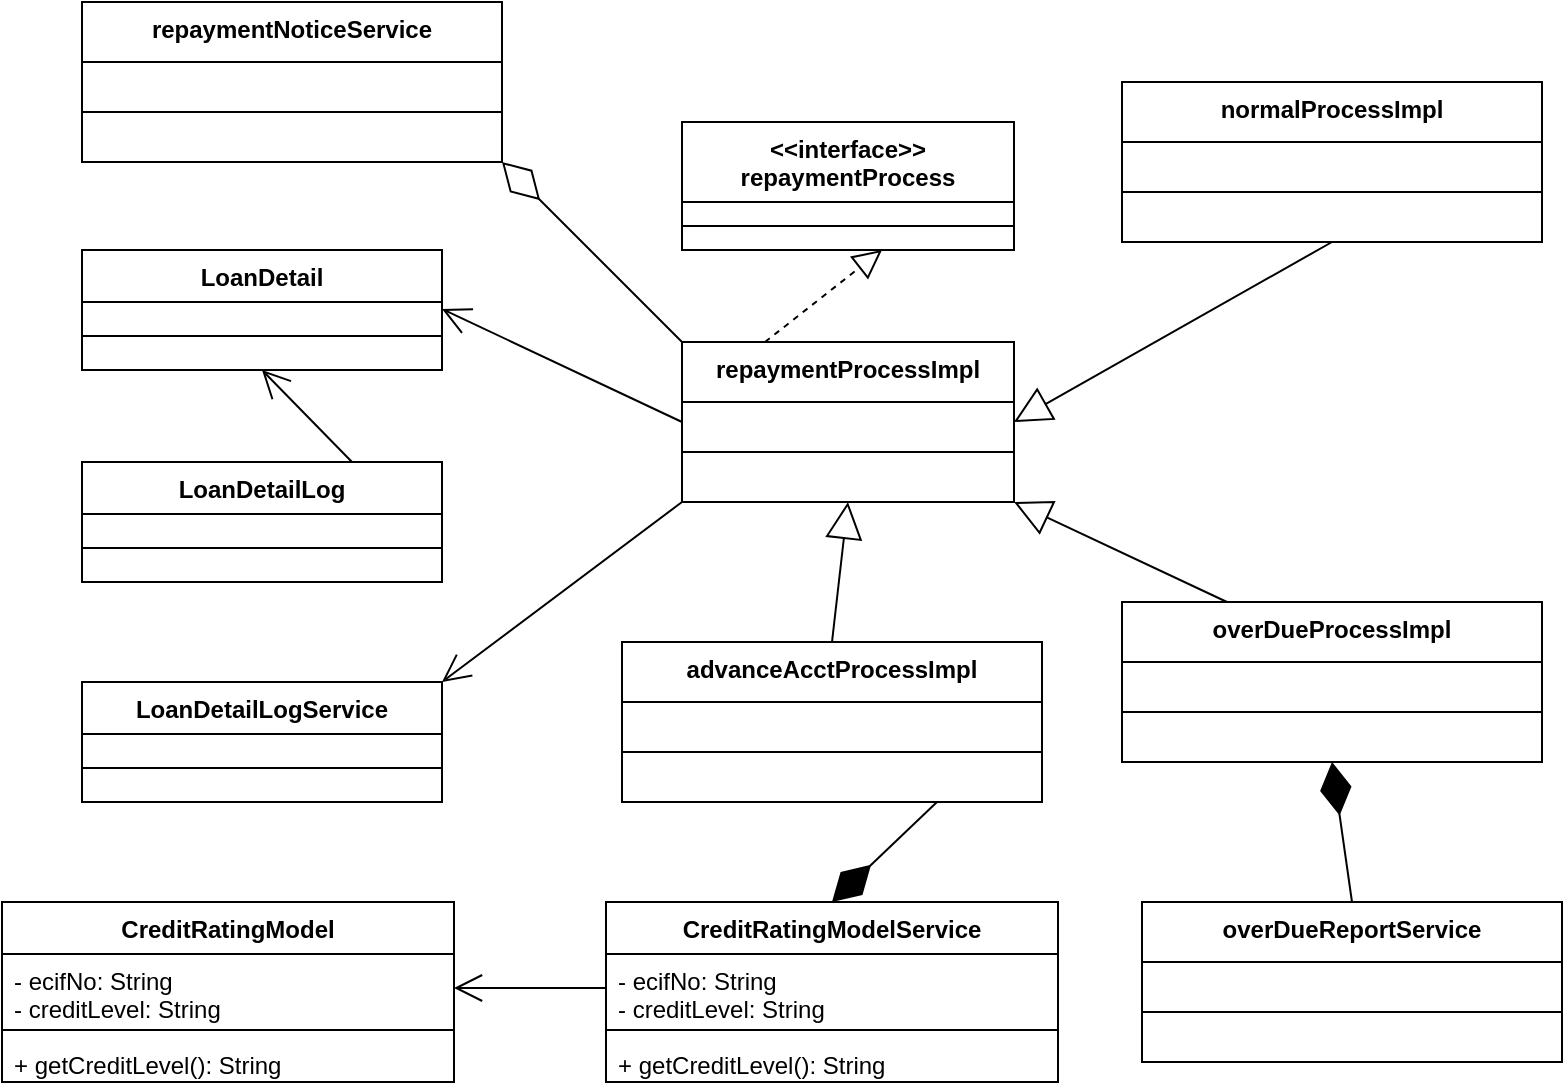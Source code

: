 <mxfile version="21.6.5" type="github">
  <diagram name="第 1 页" id="CDCMT0ahfo753EKsKTET">
    <mxGraphModel dx="1166" dy="775" grid="1" gridSize="10" guides="1" tooltips="1" connect="1" arrows="1" fold="1" page="1" pageScale="1" pageWidth="827" pageHeight="1169" math="0" shadow="0">
      <root>
        <mxCell id="0" />
        <mxCell id="1" parent="0" />
        <mxCell id="2g9RaxQC3ZCIkoyudbFY-1" value="LoanDetail" style="swimlane;fontStyle=1;align=center;verticalAlign=top;childLayout=stackLayout;horizontal=1;startSize=26;horizontalStack=0;resizeParent=1;resizeParentMax=0;resizeLast=0;collapsible=1;marginBottom=0;whiteSpace=wrap;html=1;" vertex="1" parent="1">
          <mxGeometry x="70" y="284" width="180" height="60" as="geometry" />
        </mxCell>
        <mxCell id="2g9RaxQC3ZCIkoyudbFY-3" value="" style="line;strokeWidth=1;fillColor=none;align=left;verticalAlign=middle;spacingTop=-1;spacingLeft=3;spacingRight=3;rotatable=0;labelPosition=right;points=[];portConstraint=eastwest;strokeColor=inherit;" vertex="1" parent="2g9RaxQC3ZCIkoyudbFY-1">
          <mxGeometry y="26" width="180" height="34" as="geometry" />
        </mxCell>
        <mxCell id="2g9RaxQC3ZCIkoyudbFY-5" value="LoanDetailLog" style="swimlane;fontStyle=1;align=center;verticalAlign=top;childLayout=stackLayout;horizontal=1;startSize=26;horizontalStack=0;resizeParent=1;resizeParentMax=0;resizeLast=0;collapsible=1;marginBottom=0;whiteSpace=wrap;html=1;" vertex="1" parent="1">
          <mxGeometry x="70" y="390" width="180" height="60" as="geometry" />
        </mxCell>
        <mxCell id="2g9RaxQC3ZCIkoyudbFY-6" value="" style="line;strokeWidth=1;fillColor=none;align=left;verticalAlign=middle;spacingTop=-1;spacingLeft=3;spacingRight=3;rotatable=0;labelPosition=right;points=[];portConstraint=eastwest;strokeColor=inherit;" vertex="1" parent="2g9RaxQC3ZCIkoyudbFY-5">
          <mxGeometry y="26" width="180" height="34" as="geometry" />
        </mxCell>
        <mxCell id="2g9RaxQC3ZCIkoyudbFY-7" value="LoanDetailLogService" style="swimlane;fontStyle=1;align=center;verticalAlign=top;childLayout=stackLayout;horizontal=1;startSize=26;horizontalStack=0;resizeParent=1;resizeParentMax=0;resizeLast=0;collapsible=1;marginBottom=0;whiteSpace=wrap;html=1;" vertex="1" parent="1">
          <mxGeometry x="70" y="500" width="180" height="60" as="geometry" />
        </mxCell>
        <mxCell id="2g9RaxQC3ZCIkoyudbFY-8" value="" style="line;strokeWidth=1;fillColor=none;align=left;verticalAlign=middle;spacingTop=-1;spacingLeft=3;spacingRight=3;rotatable=0;labelPosition=right;points=[];portConstraint=eastwest;strokeColor=inherit;" vertex="1" parent="2g9RaxQC3ZCIkoyudbFY-7">
          <mxGeometry y="26" width="180" height="34" as="geometry" />
        </mxCell>
        <mxCell id="2g9RaxQC3ZCIkoyudbFY-9" value="&amp;lt;&amp;lt;interface&amp;gt;&amp;gt;&lt;br&gt;repaymentProcess" style="swimlane;fontStyle=1;align=center;verticalAlign=top;childLayout=stackLayout;horizontal=1;startSize=40;horizontalStack=0;resizeParent=1;resizeParentMax=0;resizeLast=0;collapsible=1;marginBottom=0;whiteSpace=wrap;html=1;" vertex="1" parent="1">
          <mxGeometry x="370" y="220" width="166" height="64" as="geometry" />
        </mxCell>
        <mxCell id="2g9RaxQC3ZCIkoyudbFY-10" value="" style="line;strokeWidth=1;fillColor=none;align=left;verticalAlign=middle;spacingTop=-1;spacingLeft=3;spacingRight=3;rotatable=0;labelPosition=right;points=[];portConstraint=eastwest;strokeColor=inherit;" vertex="1" parent="2g9RaxQC3ZCIkoyudbFY-9">
          <mxGeometry y="40" width="166" height="24" as="geometry" />
        </mxCell>
        <mxCell id="2g9RaxQC3ZCIkoyudbFY-11" value="repaymentProcessImpl" style="swimlane;fontStyle=1;align=center;verticalAlign=top;childLayout=stackLayout;horizontal=1;startSize=30;horizontalStack=0;resizeParent=1;resizeParentMax=0;resizeLast=0;collapsible=1;marginBottom=0;whiteSpace=wrap;html=1;" vertex="1" parent="1">
          <mxGeometry x="370" y="330" width="166" height="80" as="geometry" />
        </mxCell>
        <mxCell id="2g9RaxQC3ZCIkoyudbFY-12" value="" style="line;strokeWidth=1;fillColor=none;align=left;verticalAlign=middle;spacingTop=-1;spacingLeft=3;spacingRight=3;rotatable=0;labelPosition=right;points=[];portConstraint=eastwest;strokeColor=inherit;" vertex="1" parent="2g9RaxQC3ZCIkoyudbFY-11">
          <mxGeometry y="30" width="166" height="50" as="geometry" />
        </mxCell>
        <mxCell id="2g9RaxQC3ZCIkoyudbFY-30" value="" style="endArrow=block;dashed=1;endFill=0;endSize=12;html=1;rounded=0;exitX=0.25;exitY=0;exitDx=0;exitDy=0;entryX=0.5;entryY=1;entryDx=0;entryDy=0;" edge="1" parent="2g9RaxQC3ZCIkoyudbFY-11" source="2g9RaxQC3ZCIkoyudbFY-11">
          <mxGeometry width="160" relative="1" as="geometry">
            <mxPoint x="-12" y="80" as="sourcePoint" />
            <mxPoint x="100" y="-46" as="targetPoint" />
          </mxGeometry>
        </mxCell>
        <mxCell id="2g9RaxQC3ZCIkoyudbFY-16" value="overDueProcessImpl" style="swimlane;fontStyle=1;align=center;verticalAlign=top;childLayout=stackLayout;horizontal=1;startSize=30;horizontalStack=0;resizeParent=1;resizeParentMax=0;resizeLast=0;collapsible=1;marginBottom=0;whiteSpace=wrap;html=1;" vertex="1" parent="1">
          <mxGeometry x="590" y="460" width="210" height="80" as="geometry" />
        </mxCell>
        <mxCell id="2g9RaxQC3ZCIkoyudbFY-17" value="" style="line;strokeWidth=1;fillColor=none;align=left;verticalAlign=middle;spacingTop=-1;spacingLeft=3;spacingRight=3;rotatable=0;labelPosition=right;points=[];portConstraint=eastwest;strokeColor=inherit;" vertex="1" parent="2g9RaxQC3ZCIkoyudbFY-16">
          <mxGeometry y="30" width="210" height="50" as="geometry" />
        </mxCell>
        <mxCell id="2g9RaxQC3ZCIkoyudbFY-18" value="normalProcessImpl" style="swimlane;fontStyle=1;align=center;verticalAlign=top;childLayout=stackLayout;horizontal=1;startSize=30;horizontalStack=0;resizeParent=1;resizeParentMax=0;resizeLast=0;collapsible=1;marginBottom=0;whiteSpace=wrap;html=1;" vertex="1" parent="1">
          <mxGeometry x="590" y="200" width="210" height="80" as="geometry" />
        </mxCell>
        <mxCell id="2g9RaxQC3ZCIkoyudbFY-19" value="" style="line;strokeWidth=1;fillColor=none;align=left;verticalAlign=middle;spacingTop=-1;spacingLeft=3;spacingRight=3;rotatable=0;labelPosition=right;points=[];portConstraint=eastwest;strokeColor=inherit;" vertex="1" parent="2g9RaxQC3ZCIkoyudbFY-18">
          <mxGeometry y="30" width="210" height="50" as="geometry" />
        </mxCell>
        <mxCell id="2g9RaxQC3ZCIkoyudbFY-20" value="advanceAcctProcessImpl" style="swimlane;fontStyle=1;align=center;verticalAlign=top;childLayout=stackLayout;horizontal=1;startSize=30;horizontalStack=0;resizeParent=1;resizeParentMax=0;resizeLast=0;collapsible=1;marginBottom=0;whiteSpace=wrap;html=1;" vertex="1" parent="1">
          <mxGeometry x="340" y="480" width="210" height="80" as="geometry" />
        </mxCell>
        <mxCell id="2g9RaxQC3ZCIkoyudbFY-21" value="" style="line;strokeWidth=1;fillColor=none;align=left;verticalAlign=middle;spacingTop=-1;spacingLeft=3;spacingRight=3;rotatable=0;labelPosition=right;points=[];portConstraint=eastwest;strokeColor=inherit;" vertex="1" parent="2g9RaxQC3ZCIkoyudbFY-20">
          <mxGeometry y="30" width="210" height="50" as="geometry" />
        </mxCell>
        <mxCell id="2g9RaxQC3ZCIkoyudbFY-22" value="CreditRatingModel" style="swimlane;fontStyle=1;align=center;verticalAlign=top;childLayout=stackLayout;horizontal=1;startSize=26;horizontalStack=0;resizeParent=1;resizeParentMax=0;resizeLast=0;collapsible=1;marginBottom=0;whiteSpace=wrap;html=1;" vertex="1" parent="1">
          <mxGeometry x="30" y="610" width="226" height="90" as="geometry" />
        </mxCell>
        <mxCell id="2g9RaxQC3ZCIkoyudbFY-23" value="- ecifNo: String&lt;br&gt;- creditLevel: String" style="text;strokeColor=none;fillColor=none;align=left;verticalAlign=top;spacingLeft=4;spacingRight=4;overflow=hidden;rotatable=0;points=[[0,0.5],[1,0.5]];portConstraint=eastwest;whiteSpace=wrap;html=1;" vertex="1" parent="2g9RaxQC3ZCIkoyudbFY-22">
          <mxGeometry y="26" width="226" height="34" as="geometry" />
        </mxCell>
        <mxCell id="2g9RaxQC3ZCIkoyudbFY-24" value="" style="line;strokeWidth=1;fillColor=none;align=left;verticalAlign=middle;spacingTop=-1;spacingLeft=3;spacingRight=3;rotatable=0;labelPosition=right;points=[];portConstraint=eastwest;strokeColor=inherit;" vertex="1" parent="2g9RaxQC3ZCIkoyudbFY-22">
          <mxGeometry y="60" width="226" height="8" as="geometry" />
        </mxCell>
        <mxCell id="2g9RaxQC3ZCIkoyudbFY-25" value="+ getCreditLevel(): String" style="text;strokeColor=none;fillColor=none;align=left;verticalAlign=top;spacingLeft=4;spacingRight=4;overflow=hidden;rotatable=0;points=[[0,0.5],[1,0.5]];portConstraint=eastwest;whiteSpace=wrap;html=1;" vertex="1" parent="2g9RaxQC3ZCIkoyudbFY-22">
          <mxGeometry y="68" width="226" height="22" as="geometry" />
        </mxCell>
        <mxCell id="2g9RaxQC3ZCIkoyudbFY-26" value="overDueReportService" style="swimlane;fontStyle=1;align=center;verticalAlign=top;childLayout=stackLayout;horizontal=1;startSize=30;horizontalStack=0;resizeParent=1;resizeParentMax=0;resizeLast=0;collapsible=1;marginBottom=0;whiteSpace=wrap;html=1;" vertex="1" parent="1">
          <mxGeometry x="600" y="610" width="210" height="80" as="geometry" />
        </mxCell>
        <mxCell id="2g9RaxQC3ZCIkoyudbFY-27" value="" style="line;strokeWidth=1;fillColor=none;align=left;verticalAlign=middle;spacingTop=-1;spacingLeft=3;spacingRight=3;rotatable=0;labelPosition=right;points=[];portConstraint=eastwest;strokeColor=inherit;" vertex="1" parent="2g9RaxQC3ZCIkoyudbFY-26">
          <mxGeometry y="30" width="210" height="50" as="geometry" />
        </mxCell>
        <mxCell id="2g9RaxQC3ZCIkoyudbFY-28" value="repaymentNoticeService" style="swimlane;fontStyle=1;align=center;verticalAlign=top;childLayout=stackLayout;horizontal=1;startSize=30;horizontalStack=0;resizeParent=1;resizeParentMax=0;resizeLast=0;collapsible=1;marginBottom=0;whiteSpace=wrap;html=1;" vertex="1" parent="1">
          <mxGeometry x="70" y="160" width="210" height="80" as="geometry" />
        </mxCell>
        <mxCell id="2g9RaxQC3ZCIkoyudbFY-29" value="" style="line;strokeWidth=1;fillColor=none;align=left;verticalAlign=middle;spacingTop=-1;spacingLeft=3;spacingRight=3;rotatable=0;labelPosition=right;points=[];portConstraint=eastwest;strokeColor=inherit;" vertex="1" parent="2g9RaxQC3ZCIkoyudbFY-28">
          <mxGeometry y="30" width="210" height="50" as="geometry" />
        </mxCell>
        <mxCell id="2g9RaxQC3ZCIkoyudbFY-31" value="" style="endArrow=block;endSize=16;endFill=0;html=1;rounded=0;exitX=0.5;exitY=1;exitDx=0;exitDy=0;entryX=1;entryY=0.5;entryDx=0;entryDy=0;" edge="1" parent="1" source="2g9RaxQC3ZCIkoyudbFY-18" target="2g9RaxQC3ZCIkoyudbFY-11">
          <mxGeometry width="160" relative="1" as="geometry">
            <mxPoint x="636" y="431" as="sourcePoint" />
            <mxPoint x="624" y="300" as="targetPoint" />
          </mxGeometry>
        </mxCell>
        <mxCell id="2g9RaxQC3ZCIkoyudbFY-32" value="" style="endArrow=block;endSize=16;endFill=0;html=1;rounded=0;exitX=0.25;exitY=0;exitDx=0;exitDy=0;entryX=1;entryY=1;entryDx=0;entryDy=0;" edge="1" parent="1" source="2g9RaxQC3ZCIkoyudbFY-16" target="2g9RaxQC3ZCIkoyudbFY-11">
          <mxGeometry width="160" relative="1" as="geometry">
            <mxPoint x="705" y="290" as="sourcePoint" />
            <mxPoint x="546" y="380" as="targetPoint" />
          </mxGeometry>
        </mxCell>
        <mxCell id="2g9RaxQC3ZCIkoyudbFY-33" value="" style="endArrow=diamondThin;endFill=1;endSize=24;html=1;rounded=0;exitX=0.5;exitY=0;exitDx=0;exitDy=0;entryX=0.5;entryY=1;entryDx=0;entryDy=0;" edge="1" parent="1" source="2g9RaxQC3ZCIkoyudbFY-26" target="2g9RaxQC3ZCIkoyudbFY-16">
          <mxGeometry width="160" relative="1" as="geometry">
            <mxPoint x="670" y="580" as="sourcePoint" />
            <mxPoint x="830" y="580" as="targetPoint" />
          </mxGeometry>
        </mxCell>
        <mxCell id="2g9RaxQC3ZCIkoyudbFY-38" value="CreditRatingModelService" style="swimlane;fontStyle=1;align=center;verticalAlign=top;childLayout=stackLayout;horizontal=1;startSize=26;horizontalStack=0;resizeParent=1;resizeParentMax=0;resizeLast=0;collapsible=1;marginBottom=0;whiteSpace=wrap;html=1;" vertex="1" parent="1">
          <mxGeometry x="332" y="610" width="226" height="90" as="geometry" />
        </mxCell>
        <mxCell id="2g9RaxQC3ZCIkoyudbFY-39" value="- ecifNo: String&lt;br&gt;- creditLevel: String" style="text;strokeColor=none;fillColor=none;align=left;verticalAlign=top;spacingLeft=4;spacingRight=4;overflow=hidden;rotatable=0;points=[[0,0.5],[1,0.5]];portConstraint=eastwest;whiteSpace=wrap;html=1;" vertex="1" parent="2g9RaxQC3ZCIkoyudbFY-38">
          <mxGeometry y="26" width="226" height="34" as="geometry" />
        </mxCell>
        <mxCell id="2g9RaxQC3ZCIkoyudbFY-40" value="" style="line;strokeWidth=1;fillColor=none;align=left;verticalAlign=middle;spacingTop=-1;spacingLeft=3;spacingRight=3;rotatable=0;labelPosition=right;points=[];portConstraint=eastwest;strokeColor=inherit;" vertex="1" parent="2g9RaxQC3ZCIkoyudbFY-38">
          <mxGeometry y="60" width="226" height="8" as="geometry" />
        </mxCell>
        <mxCell id="2g9RaxQC3ZCIkoyudbFY-41" value="+ getCreditLevel(): String" style="text;strokeColor=none;fillColor=none;align=left;verticalAlign=top;spacingLeft=4;spacingRight=4;overflow=hidden;rotatable=0;points=[[0,0.5],[1,0.5]];portConstraint=eastwest;whiteSpace=wrap;html=1;" vertex="1" parent="2g9RaxQC3ZCIkoyudbFY-38">
          <mxGeometry y="68" width="226" height="22" as="geometry" />
        </mxCell>
        <mxCell id="2g9RaxQC3ZCIkoyudbFY-42" value="" style="endArrow=block;endSize=16;endFill=0;html=1;rounded=0;exitX=0.5;exitY=0;exitDx=0;exitDy=0;entryX=0.5;entryY=1;entryDx=0;entryDy=0;" edge="1" parent="1" source="2g9RaxQC3ZCIkoyudbFY-20" target="2g9RaxQC3ZCIkoyudbFY-11">
          <mxGeometry width="160" relative="1" as="geometry">
            <mxPoint x="653" y="470" as="sourcePoint" />
            <mxPoint x="546" y="420" as="targetPoint" />
          </mxGeometry>
        </mxCell>
        <mxCell id="2g9RaxQC3ZCIkoyudbFY-43" value="" style="endArrow=diamondThin;endFill=1;endSize=24;html=1;rounded=0;exitX=0.75;exitY=1;exitDx=0;exitDy=0;entryX=0.5;entryY=0;entryDx=0;entryDy=0;" edge="1" parent="1" source="2g9RaxQC3ZCIkoyudbFY-20" target="2g9RaxQC3ZCIkoyudbFY-38">
          <mxGeometry width="160" relative="1" as="geometry">
            <mxPoint x="715" y="620" as="sourcePoint" />
            <mxPoint x="705" y="550" as="targetPoint" />
          </mxGeometry>
        </mxCell>
        <mxCell id="2g9RaxQC3ZCIkoyudbFY-44" value="" style="endArrow=open;endFill=1;endSize=12;html=1;rounded=0;entryX=1;entryY=0.5;entryDx=0;entryDy=0;exitX=0;exitY=0.5;exitDx=0;exitDy=0;" edge="1" parent="1" source="2g9RaxQC3ZCIkoyudbFY-39" target="2g9RaxQC3ZCIkoyudbFY-23">
          <mxGeometry width="160" relative="1" as="geometry">
            <mxPoint x="330" y="630" as="sourcePoint" />
            <mxPoint x="504" y="1001" as="targetPoint" />
          </mxGeometry>
        </mxCell>
        <mxCell id="2g9RaxQC3ZCIkoyudbFY-45" value="" style="endArrow=diamondThin;endFill=0;endSize=24;html=1;rounded=0;entryX=1;entryY=1;entryDx=0;entryDy=0;exitX=0;exitY=0;exitDx=0;exitDy=0;" edge="1" parent="1" source="2g9RaxQC3ZCIkoyudbFY-11" target="2g9RaxQC3ZCIkoyudbFY-28">
          <mxGeometry width="160" relative="1" as="geometry">
            <mxPoint x="270" y="310" as="sourcePoint" />
            <mxPoint x="430" y="310" as="targetPoint" />
          </mxGeometry>
        </mxCell>
        <mxCell id="2g9RaxQC3ZCIkoyudbFY-46" value="" style="endArrow=open;endFill=1;endSize=12;html=1;rounded=0;entryX=1;entryY=0.5;entryDx=0;entryDy=0;exitX=0;exitY=0.5;exitDx=0;exitDy=0;" edge="1" parent="1" source="2g9RaxQC3ZCIkoyudbFY-11">
          <mxGeometry width="160" relative="1" as="geometry">
            <mxPoint x="326" y="313.5" as="sourcePoint" />
            <mxPoint x="250" y="313.5" as="targetPoint" />
          </mxGeometry>
        </mxCell>
        <mxCell id="2g9RaxQC3ZCIkoyudbFY-47" value="" style="endArrow=open;endFill=1;endSize=12;html=1;rounded=0;entryX=1;entryY=0;entryDx=0;entryDy=0;exitX=0;exitY=1;exitDx=0;exitDy=0;" edge="1" parent="1" source="2g9RaxQC3ZCIkoyudbFY-11" target="2g9RaxQC3ZCIkoyudbFY-7">
          <mxGeometry width="160" relative="1" as="geometry">
            <mxPoint x="380" y="380" as="sourcePoint" />
            <mxPoint x="260" y="323.5" as="targetPoint" />
          </mxGeometry>
        </mxCell>
        <mxCell id="2g9RaxQC3ZCIkoyudbFY-48" value="" style="endArrow=open;endFill=1;endSize=12;html=1;rounded=0;entryX=0.5;entryY=1;entryDx=0;entryDy=0;exitX=0.75;exitY=0;exitDx=0;exitDy=0;" edge="1" parent="1" source="2g9RaxQC3ZCIkoyudbFY-5" target="2g9RaxQC3ZCIkoyudbFY-1">
          <mxGeometry width="160" relative="1" as="geometry">
            <mxPoint x="226" y="369.5" as="sourcePoint" />
            <mxPoint x="150" y="369.5" as="targetPoint" />
          </mxGeometry>
        </mxCell>
      </root>
    </mxGraphModel>
  </diagram>
</mxfile>

